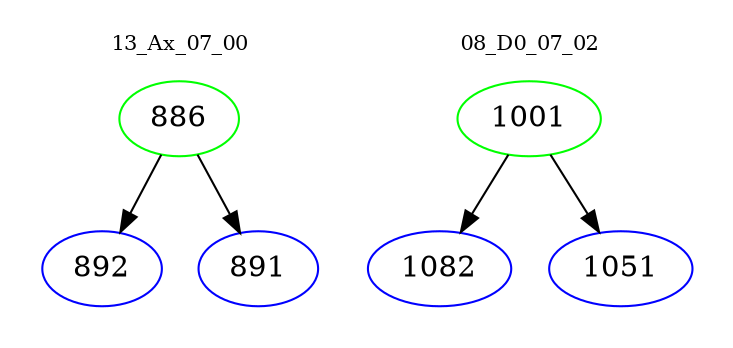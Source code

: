 digraph{
subgraph cluster_0 {
color = white
label = "13_Ax_07_00";
fontsize=10;
T0_886 [label="886", color="green"]
T0_886 -> T0_892 [color="black"]
T0_892 [label="892", color="blue"]
T0_886 -> T0_891 [color="black"]
T0_891 [label="891", color="blue"]
}
subgraph cluster_1 {
color = white
label = "08_D0_07_02";
fontsize=10;
T1_1001 [label="1001", color="green"]
T1_1001 -> T1_1082 [color="black"]
T1_1082 [label="1082", color="blue"]
T1_1001 -> T1_1051 [color="black"]
T1_1051 [label="1051", color="blue"]
}
}
